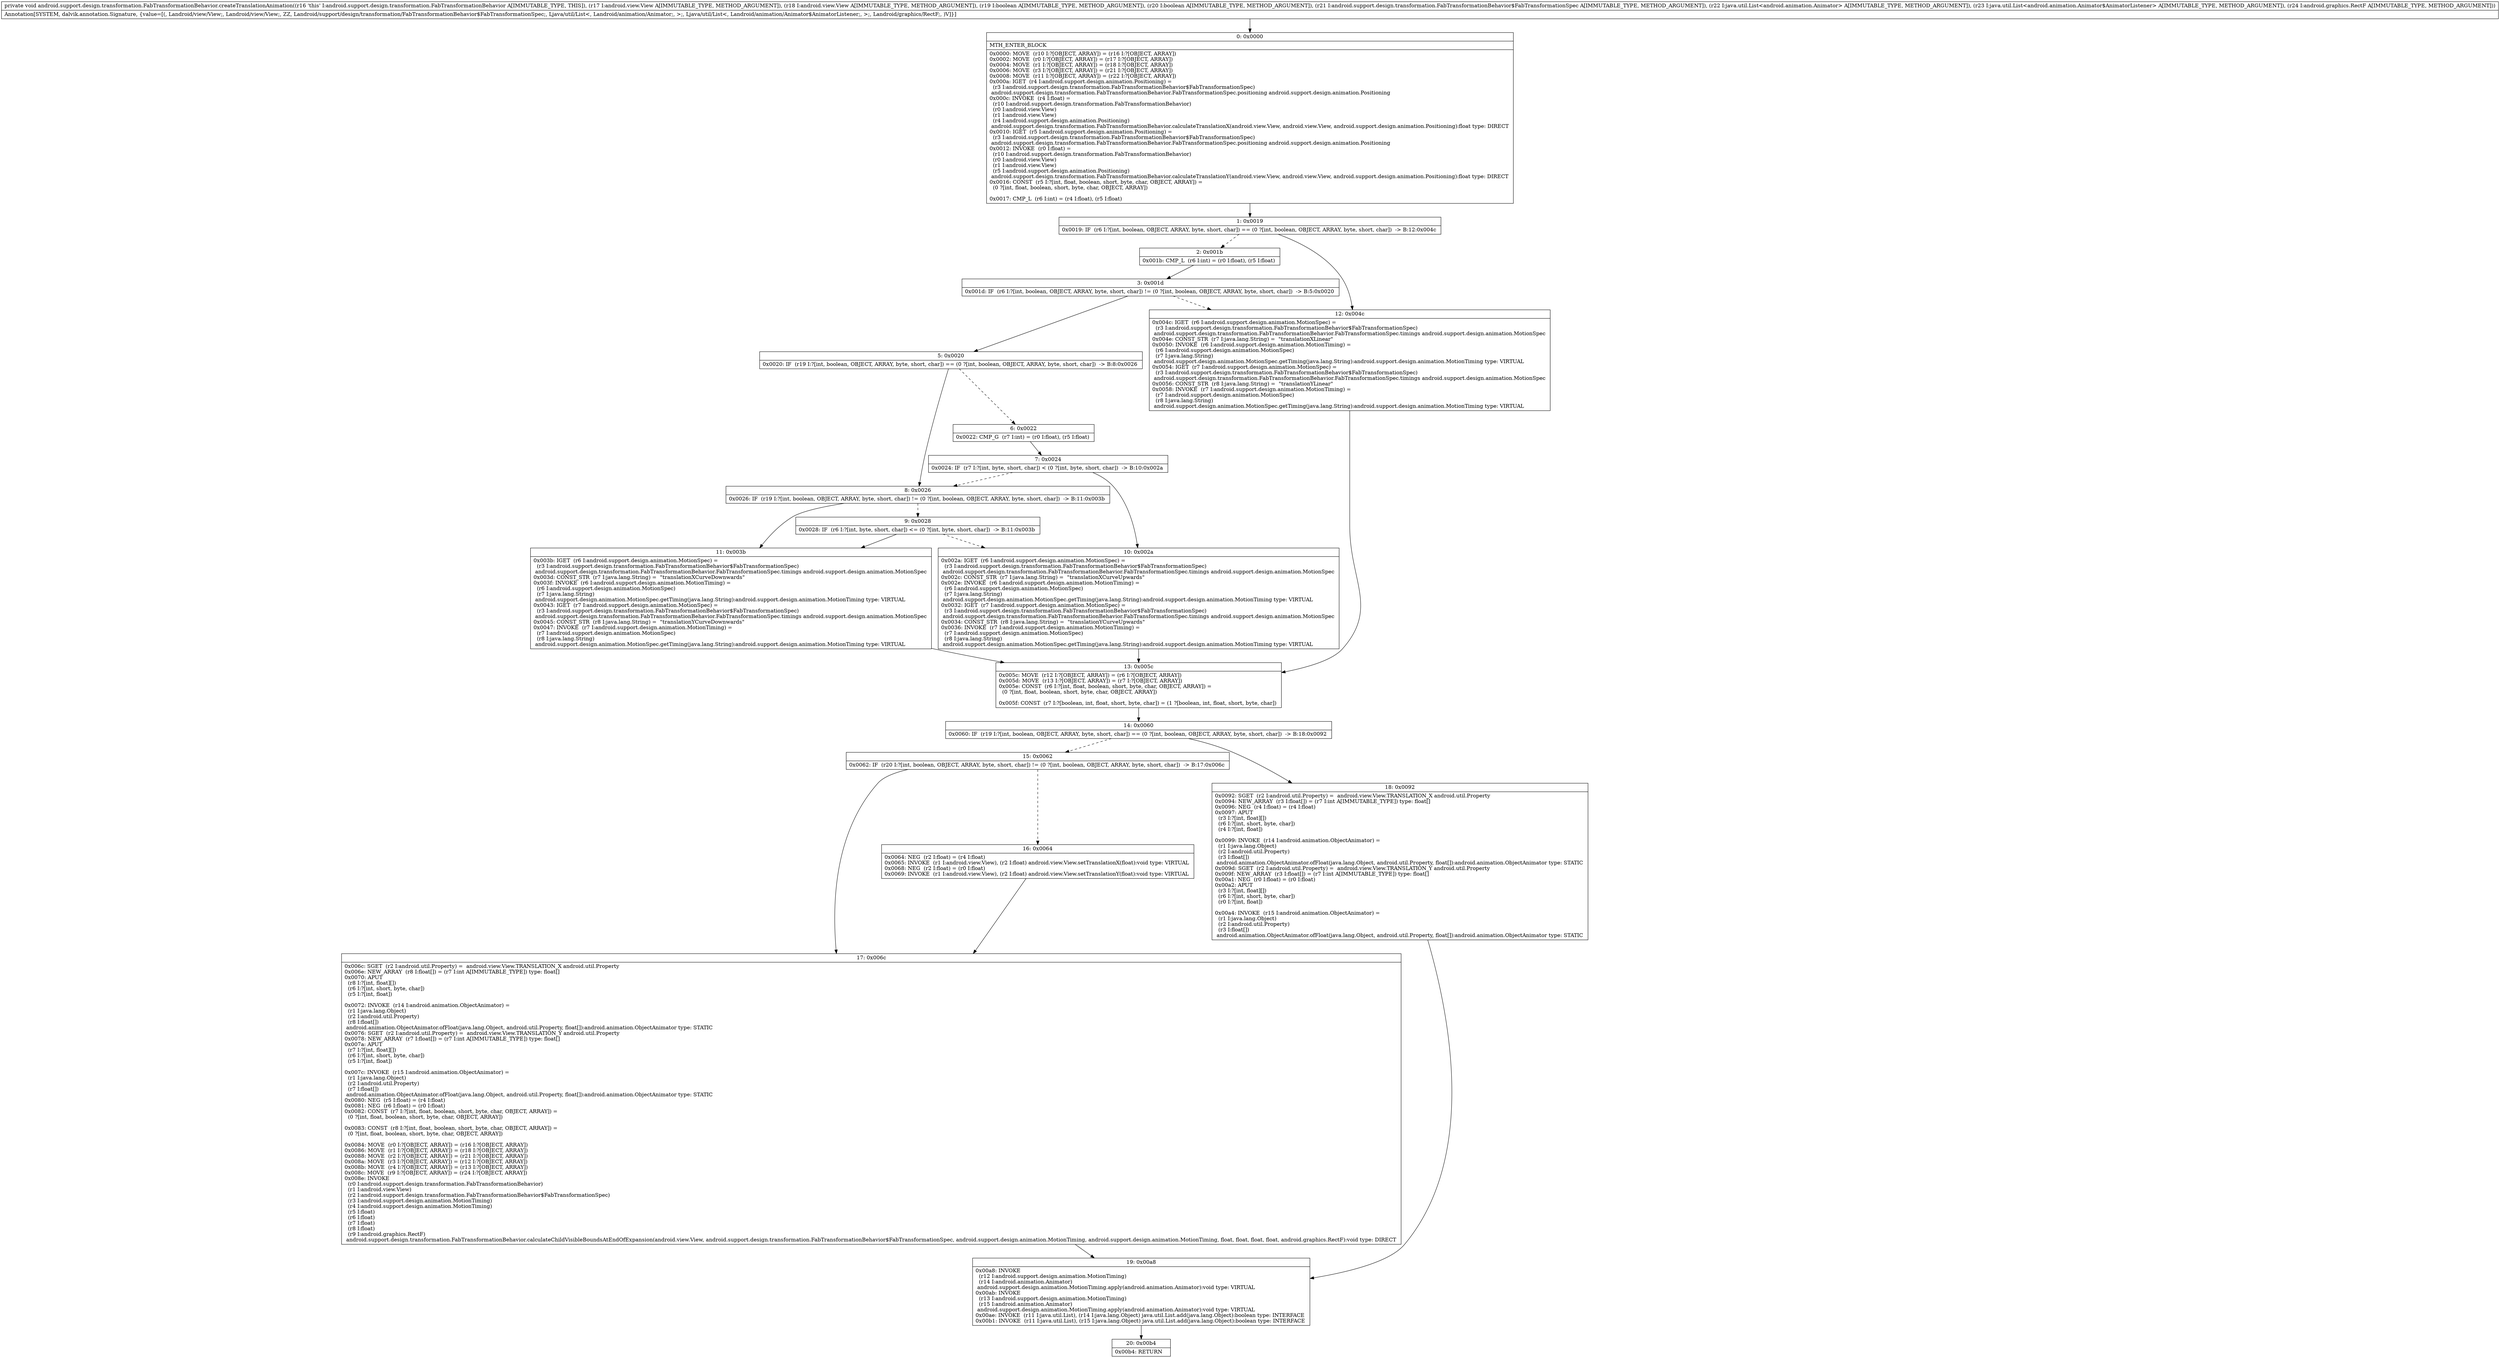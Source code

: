 digraph "CFG forandroid.support.design.transformation.FabTransformationBehavior.createTranslationAnimation(Landroid\/view\/View;Landroid\/view\/View;ZZLandroid\/support\/design\/transformation\/FabTransformationBehavior$FabTransformationSpec;Ljava\/util\/List;Ljava\/util\/List;Landroid\/graphics\/RectF;)V" {
Node_0 [shape=record,label="{0\:\ 0x0000|MTH_ENTER_BLOCK\l|0x0000: MOVE  (r10 I:?[OBJECT, ARRAY]) = (r16 I:?[OBJECT, ARRAY]) \l0x0002: MOVE  (r0 I:?[OBJECT, ARRAY]) = (r17 I:?[OBJECT, ARRAY]) \l0x0004: MOVE  (r1 I:?[OBJECT, ARRAY]) = (r18 I:?[OBJECT, ARRAY]) \l0x0006: MOVE  (r3 I:?[OBJECT, ARRAY]) = (r21 I:?[OBJECT, ARRAY]) \l0x0008: MOVE  (r11 I:?[OBJECT, ARRAY]) = (r22 I:?[OBJECT, ARRAY]) \l0x000a: IGET  (r4 I:android.support.design.animation.Positioning) = \l  (r3 I:android.support.design.transformation.FabTransformationBehavior$FabTransformationSpec)\l android.support.design.transformation.FabTransformationBehavior.FabTransformationSpec.positioning android.support.design.animation.Positioning \l0x000c: INVOKE  (r4 I:float) = \l  (r10 I:android.support.design.transformation.FabTransformationBehavior)\l  (r0 I:android.view.View)\l  (r1 I:android.view.View)\l  (r4 I:android.support.design.animation.Positioning)\l android.support.design.transformation.FabTransformationBehavior.calculateTranslationX(android.view.View, android.view.View, android.support.design.animation.Positioning):float type: DIRECT \l0x0010: IGET  (r5 I:android.support.design.animation.Positioning) = \l  (r3 I:android.support.design.transformation.FabTransformationBehavior$FabTransformationSpec)\l android.support.design.transformation.FabTransformationBehavior.FabTransformationSpec.positioning android.support.design.animation.Positioning \l0x0012: INVOKE  (r0 I:float) = \l  (r10 I:android.support.design.transformation.FabTransformationBehavior)\l  (r0 I:android.view.View)\l  (r1 I:android.view.View)\l  (r5 I:android.support.design.animation.Positioning)\l android.support.design.transformation.FabTransformationBehavior.calculateTranslationY(android.view.View, android.view.View, android.support.design.animation.Positioning):float type: DIRECT \l0x0016: CONST  (r5 I:?[int, float, boolean, short, byte, char, OBJECT, ARRAY]) = \l  (0 ?[int, float, boolean, short, byte, char, OBJECT, ARRAY])\l \l0x0017: CMP_L  (r6 I:int) = (r4 I:float), (r5 I:float) \l}"];
Node_1 [shape=record,label="{1\:\ 0x0019|0x0019: IF  (r6 I:?[int, boolean, OBJECT, ARRAY, byte, short, char]) == (0 ?[int, boolean, OBJECT, ARRAY, byte, short, char])  \-\> B:12:0x004c \l}"];
Node_2 [shape=record,label="{2\:\ 0x001b|0x001b: CMP_L  (r6 I:int) = (r0 I:float), (r5 I:float) \l}"];
Node_3 [shape=record,label="{3\:\ 0x001d|0x001d: IF  (r6 I:?[int, boolean, OBJECT, ARRAY, byte, short, char]) != (0 ?[int, boolean, OBJECT, ARRAY, byte, short, char])  \-\> B:5:0x0020 \l}"];
Node_5 [shape=record,label="{5\:\ 0x0020|0x0020: IF  (r19 I:?[int, boolean, OBJECT, ARRAY, byte, short, char]) == (0 ?[int, boolean, OBJECT, ARRAY, byte, short, char])  \-\> B:8:0x0026 \l}"];
Node_6 [shape=record,label="{6\:\ 0x0022|0x0022: CMP_G  (r7 I:int) = (r0 I:float), (r5 I:float) \l}"];
Node_7 [shape=record,label="{7\:\ 0x0024|0x0024: IF  (r7 I:?[int, byte, short, char]) \< (0 ?[int, byte, short, char])  \-\> B:10:0x002a \l}"];
Node_8 [shape=record,label="{8\:\ 0x0026|0x0026: IF  (r19 I:?[int, boolean, OBJECT, ARRAY, byte, short, char]) != (0 ?[int, boolean, OBJECT, ARRAY, byte, short, char])  \-\> B:11:0x003b \l}"];
Node_9 [shape=record,label="{9\:\ 0x0028|0x0028: IF  (r6 I:?[int, byte, short, char]) \<= (0 ?[int, byte, short, char])  \-\> B:11:0x003b \l}"];
Node_10 [shape=record,label="{10\:\ 0x002a|0x002a: IGET  (r6 I:android.support.design.animation.MotionSpec) = \l  (r3 I:android.support.design.transformation.FabTransformationBehavior$FabTransformationSpec)\l android.support.design.transformation.FabTransformationBehavior.FabTransformationSpec.timings android.support.design.animation.MotionSpec \l0x002c: CONST_STR  (r7 I:java.lang.String) =  \"translationXCurveUpwards\" \l0x002e: INVOKE  (r6 I:android.support.design.animation.MotionTiming) = \l  (r6 I:android.support.design.animation.MotionSpec)\l  (r7 I:java.lang.String)\l android.support.design.animation.MotionSpec.getTiming(java.lang.String):android.support.design.animation.MotionTiming type: VIRTUAL \l0x0032: IGET  (r7 I:android.support.design.animation.MotionSpec) = \l  (r3 I:android.support.design.transformation.FabTransformationBehavior$FabTransformationSpec)\l android.support.design.transformation.FabTransformationBehavior.FabTransformationSpec.timings android.support.design.animation.MotionSpec \l0x0034: CONST_STR  (r8 I:java.lang.String) =  \"translationYCurveUpwards\" \l0x0036: INVOKE  (r7 I:android.support.design.animation.MotionTiming) = \l  (r7 I:android.support.design.animation.MotionSpec)\l  (r8 I:java.lang.String)\l android.support.design.animation.MotionSpec.getTiming(java.lang.String):android.support.design.animation.MotionTiming type: VIRTUAL \l}"];
Node_11 [shape=record,label="{11\:\ 0x003b|0x003b: IGET  (r6 I:android.support.design.animation.MotionSpec) = \l  (r3 I:android.support.design.transformation.FabTransformationBehavior$FabTransformationSpec)\l android.support.design.transformation.FabTransformationBehavior.FabTransformationSpec.timings android.support.design.animation.MotionSpec \l0x003d: CONST_STR  (r7 I:java.lang.String) =  \"translationXCurveDownwards\" \l0x003f: INVOKE  (r6 I:android.support.design.animation.MotionTiming) = \l  (r6 I:android.support.design.animation.MotionSpec)\l  (r7 I:java.lang.String)\l android.support.design.animation.MotionSpec.getTiming(java.lang.String):android.support.design.animation.MotionTiming type: VIRTUAL \l0x0043: IGET  (r7 I:android.support.design.animation.MotionSpec) = \l  (r3 I:android.support.design.transformation.FabTransformationBehavior$FabTransformationSpec)\l android.support.design.transformation.FabTransformationBehavior.FabTransformationSpec.timings android.support.design.animation.MotionSpec \l0x0045: CONST_STR  (r8 I:java.lang.String) =  \"translationYCurveDownwards\" \l0x0047: INVOKE  (r7 I:android.support.design.animation.MotionTiming) = \l  (r7 I:android.support.design.animation.MotionSpec)\l  (r8 I:java.lang.String)\l android.support.design.animation.MotionSpec.getTiming(java.lang.String):android.support.design.animation.MotionTiming type: VIRTUAL \l}"];
Node_12 [shape=record,label="{12\:\ 0x004c|0x004c: IGET  (r6 I:android.support.design.animation.MotionSpec) = \l  (r3 I:android.support.design.transformation.FabTransformationBehavior$FabTransformationSpec)\l android.support.design.transformation.FabTransformationBehavior.FabTransformationSpec.timings android.support.design.animation.MotionSpec \l0x004e: CONST_STR  (r7 I:java.lang.String) =  \"translationXLinear\" \l0x0050: INVOKE  (r6 I:android.support.design.animation.MotionTiming) = \l  (r6 I:android.support.design.animation.MotionSpec)\l  (r7 I:java.lang.String)\l android.support.design.animation.MotionSpec.getTiming(java.lang.String):android.support.design.animation.MotionTiming type: VIRTUAL \l0x0054: IGET  (r7 I:android.support.design.animation.MotionSpec) = \l  (r3 I:android.support.design.transformation.FabTransformationBehavior$FabTransformationSpec)\l android.support.design.transformation.FabTransformationBehavior.FabTransformationSpec.timings android.support.design.animation.MotionSpec \l0x0056: CONST_STR  (r8 I:java.lang.String) =  \"translationYLinear\" \l0x0058: INVOKE  (r7 I:android.support.design.animation.MotionTiming) = \l  (r7 I:android.support.design.animation.MotionSpec)\l  (r8 I:java.lang.String)\l android.support.design.animation.MotionSpec.getTiming(java.lang.String):android.support.design.animation.MotionTiming type: VIRTUAL \l}"];
Node_13 [shape=record,label="{13\:\ 0x005c|0x005c: MOVE  (r12 I:?[OBJECT, ARRAY]) = (r6 I:?[OBJECT, ARRAY]) \l0x005d: MOVE  (r13 I:?[OBJECT, ARRAY]) = (r7 I:?[OBJECT, ARRAY]) \l0x005e: CONST  (r6 I:?[int, float, boolean, short, byte, char, OBJECT, ARRAY]) = \l  (0 ?[int, float, boolean, short, byte, char, OBJECT, ARRAY])\l \l0x005f: CONST  (r7 I:?[boolean, int, float, short, byte, char]) = (1 ?[boolean, int, float, short, byte, char]) \l}"];
Node_14 [shape=record,label="{14\:\ 0x0060|0x0060: IF  (r19 I:?[int, boolean, OBJECT, ARRAY, byte, short, char]) == (0 ?[int, boolean, OBJECT, ARRAY, byte, short, char])  \-\> B:18:0x0092 \l}"];
Node_15 [shape=record,label="{15\:\ 0x0062|0x0062: IF  (r20 I:?[int, boolean, OBJECT, ARRAY, byte, short, char]) != (0 ?[int, boolean, OBJECT, ARRAY, byte, short, char])  \-\> B:17:0x006c \l}"];
Node_16 [shape=record,label="{16\:\ 0x0064|0x0064: NEG  (r2 I:float) = (r4 I:float) \l0x0065: INVOKE  (r1 I:android.view.View), (r2 I:float) android.view.View.setTranslationX(float):void type: VIRTUAL \l0x0068: NEG  (r2 I:float) = (r0 I:float) \l0x0069: INVOKE  (r1 I:android.view.View), (r2 I:float) android.view.View.setTranslationY(float):void type: VIRTUAL \l}"];
Node_17 [shape=record,label="{17\:\ 0x006c|0x006c: SGET  (r2 I:android.util.Property) =  android.view.View.TRANSLATION_X android.util.Property \l0x006e: NEW_ARRAY  (r8 I:float[]) = (r7 I:int A[IMMUTABLE_TYPE]) type: float[] \l0x0070: APUT  \l  (r8 I:?[int, float][])\l  (r6 I:?[int, short, byte, char])\l  (r5 I:?[int, float])\l \l0x0072: INVOKE  (r14 I:android.animation.ObjectAnimator) = \l  (r1 I:java.lang.Object)\l  (r2 I:android.util.Property)\l  (r8 I:float[])\l android.animation.ObjectAnimator.ofFloat(java.lang.Object, android.util.Property, float[]):android.animation.ObjectAnimator type: STATIC \l0x0076: SGET  (r2 I:android.util.Property) =  android.view.View.TRANSLATION_Y android.util.Property \l0x0078: NEW_ARRAY  (r7 I:float[]) = (r7 I:int A[IMMUTABLE_TYPE]) type: float[] \l0x007a: APUT  \l  (r7 I:?[int, float][])\l  (r6 I:?[int, short, byte, char])\l  (r5 I:?[int, float])\l \l0x007c: INVOKE  (r15 I:android.animation.ObjectAnimator) = \l  (r1 I:java.lang.Object)\l  (r2 I:android.util.Property)\l  (r7 I:float[])\l android.animation.ObjectAnimator.ofFloat(java.lang.Object, android.util.Property, float[]):android.animation.ObjectAnimator type: STATIC \l0x0080: NEG  (r5 I:float) = (r4 I:float) \l0x0081: NEG  (r6 I:float) = (r0 I:float) \l0x0082: CONST  (r7 I:?[int, float, boolean, short, byte, char, OBJECT, ARRAY]) = \l  (0 ?[int, float, boolean, short, byte, char, OBJECT, ARRAY])\l \l0x0083: CONST  (r8 I:?[int, float, boolean, short, byte, char, OBJECT, ARRAY]) = \l  (0 ?[int, float, boolean, short, byte, char, OBJECT, ARRAY])\l \l0x0084: MOVE  (r0 I:?[OBJECT, ARRAY]) = (r16 I:?[OBJECT, ARRAY]) \l0x0086: MOVE  (r1 I:?[OBJECT, ARRAY]) = (r18 I:?[OBJECT, ARRAY]) \l0x0088: MOVE  (r2 I:?[OBJECT, ARRAY]) = (r21 I:?[OBJECT, ARRAY]) \l0x008a: MOVE  (r3 I:?[OBJECT, ARRAY]) = (r12 I:?[OBJECT, ARRAY]) \l0x008b: MOVE  (r4 I:?[OBJECT, ARRAY]) = (r13 I:?[OBJECT, ARRAY]) \l0x008c: MOVE  (r9 I:?[OBJECT, ARRAY]) = (r24 I:?[OBJECT, ARRAY]) \l0x008e: INVOKE  \l  (r0 I:android.support.design.transformation.FabTransformationBehavior)\l  (r1 I:android.view.View)\l  (r2 I:android.support.design.transformation.FabTransformationBehavior$FabTransformationSpec)\l  (r3 I:android.support.design.animation.MotionTiming)\l  (r4 I:android.support.design.animation.MotionTiming)\l  (r5 I:float)\l  (r6 I:float)\l  (r7 I:float)\l  (r8 I:float)\l  (r9 I:android.graphics.RectF)\l android.support.design.transformation.FabTransformationBehavior.calculateChildVisibleBoundsAtEndOfExpansion(android.view.View, android.support.design.transformation.FabTransformationBehavior$FabTransformationSpec, android.support.design.animation.MotionTiming, android.support.design.animation.MotionTiming, float, float, float, float, android.graphics.RectF):void type: DIRECT \l}"];
Node_18 [shape=record,label="{18\:\ 0x0092|0x0092: SGET  (r2 I:android.util.Property) =  android.view.View.TRANSLATION_X android.util.Property \l0x0094: NEW_ARRAY  (r3 I:float[]) = (r7 I:int A[IMMUTABLE_TYPE]) type: float[] \l0x0096: NEG  (r4 I:float) = (r4 I:float) \l0x0097: APUT  \l  (r3 I:?[int, float][])\l  (r6 I:?[int, short, byte, char])\l  (r4 I:?[int, float])\l \l0x0099: INVOKE  (r14 I:android.animation.ObjectAnimator) = \l  (r1 I:java.lang.Object)\l  (r2 I:android.util.Property)\l  (r3 I:float[])\l android.animation.ObjectAnimator.ofFloat(java.lang.Object, android.util.Property, float[]):android.animation.ObjectAnimator type: STATIC \l0x009d: SGET  (r2 I:android.util.Property) =  android.view.View.TRANSLATION_Y android.util.Property \l0x009f: NEW_ARRAY  (r3 I:float[]) = (r7 I:int A[IMMUTABLE_TYPE]) type: float[] \l0x00a1: NEG  (r0 I:float) = (r0 I:float) \l0x00a2: APUT  \l  (r3 I:?[int, float][])\l  (r6 I:?[int, short, byte, char])\l  (r0 I:?[int, float])\l \l0x00a4: INVOKE  (r15 I:android.animation.ObjectAnimator) = \l  (r1 I:java.lang.Object)\l  (r2 I:android.util.Property)\l  (r3 I:float[])\l android.animation.ObjectAnimator.ofFloat(java.lang.Object, android.util.Property, float[]):android.animation.ObjectAnimator type: STATIC \l}"];
Node_19 [shape=record,label="{19\:\ 0x00a8|0x00a8: INVOKE  \l  (r12 I:android.support.design.animation.MotionTiming)\l  (r14 I:android.animation.Animator)\l android.support.design.animation.MotionTiming.apply(android.animation.Animator):void type: VIRTUAL \l0x00ab: INVOKE  \l  (r13 I:android.support.design.animation.MotionTiming)\l  (r15 I:android.animation.Animator)\l android.support.design.animation.MotionTiming.apply(android.animation.Animator):void type: VIRTUAL \l0x00ae: INVOKE  (r11 I:java.util.List), (r14 I:java.lang.Object) java.util.List.add(java.lang.Object):boolean type: INTERFACE \l0x00b1: INVOKE  (r11 I:java.util.List), (r15 I:java.lang.Object) java.util.List.add(java.lang.Object):boolean type: INTERFACE \l}"];
Node_20 [shape=record,label="{20\:\ 0x00b4|0x00b4: RETURN   \l}"];
MethodNode[shape=record,label="{private void android.support.design.transformation.FabTransformationBehavior.createTranslationAnimation((r16 'this' I:android.support.design.transformation.FabTransformationBehavior A[IMMUTABLE_TYPE, THIS]), (r17 I:android.view.View A[IMMUTABLE_TYPE, METHOD_ARGUMENT]), (r18 I:android.view.View A[IMMUTABLE_TYPE, METHOD_ARGUMENT]), (r19 I:boolean A[IMMUTABLE_TYPE, METHOD_ARGUMENT]), (r20 I:boolean A[IMMUTABLE_TYPE, METHOD_ARGUMENT]), (r21 I:android.support.design.transformation.FabTransformationBehavior$FabTransformationSpec A[IMMUTABLE_TYPE, METHOD_ARGUMENT]), (r22 I:java.util.List\<android.animation.Animator\> A[IMMUTABLE_TYPE, METHOD_ARGUMENT]), (r23 I:java.util.List\<android.animation.Animator$AnimatorListener\> A[IMMUTABLE_TYPE, METHOD_ARGUMENT]), (r24 I:android.graphics.RectF A[IMMUTABLE_TYPE, METHOD_ARGUMENT]))  | Annotation[SYSTEM, dalvik.annotation.Signature, \{value=[(, Landroid\/view\/View;, Landroid\/view\/View;, ZZ, Landroid\/support\/design\/transformation\/FabTransformationBehavior$FabTransformationSpec;, Ljava\/util\/List\<, Landroid\/animation\/Animator;, \>;, Ljava\/util\/List\<, Landroid\/animation\/Animator$AnimatorListener;, \>;, Landroid\/graphics\/RectF;, )V]\}]\l}"];
MethodNode -> Node_0;
Node_0 -> Node_1;
Node_1 -> Node_2[style=dashed];
Node_1 -> Node_12;
Node_2 -> Node_3;
Node_3 -> Node_5;
Node_3 -> Node_12[style=dashed];
Node_5 -> Node_6[style=dashed];
Node_5 -> Node_8;
Node_6 -> Node_7;
Node_7 -> Node_8[style=dashed];
Node_7 -> Node_10;
Node_8 -> Node_9[style=dashed];
Node_8 -> Node_11;
Node_9 -> Node_10[style=dashed];
Node_9 -> Node_11;
Node_10 -> Node_13;
Node_11 -> Node_13;
Node_12 -> Node_13;
Node_13 -> Node_14;
Node_14 -> Node_15[style=dashed];
Node_14 -> Node_18;
Node_15 -> Node_16[style=dashed];
Node_15 -> Node_17;
Node_16 -> Node_17;
Node_17 -> Node_19;
Node_18 -> Node_19;
Node_19 -> Node_20;
}

